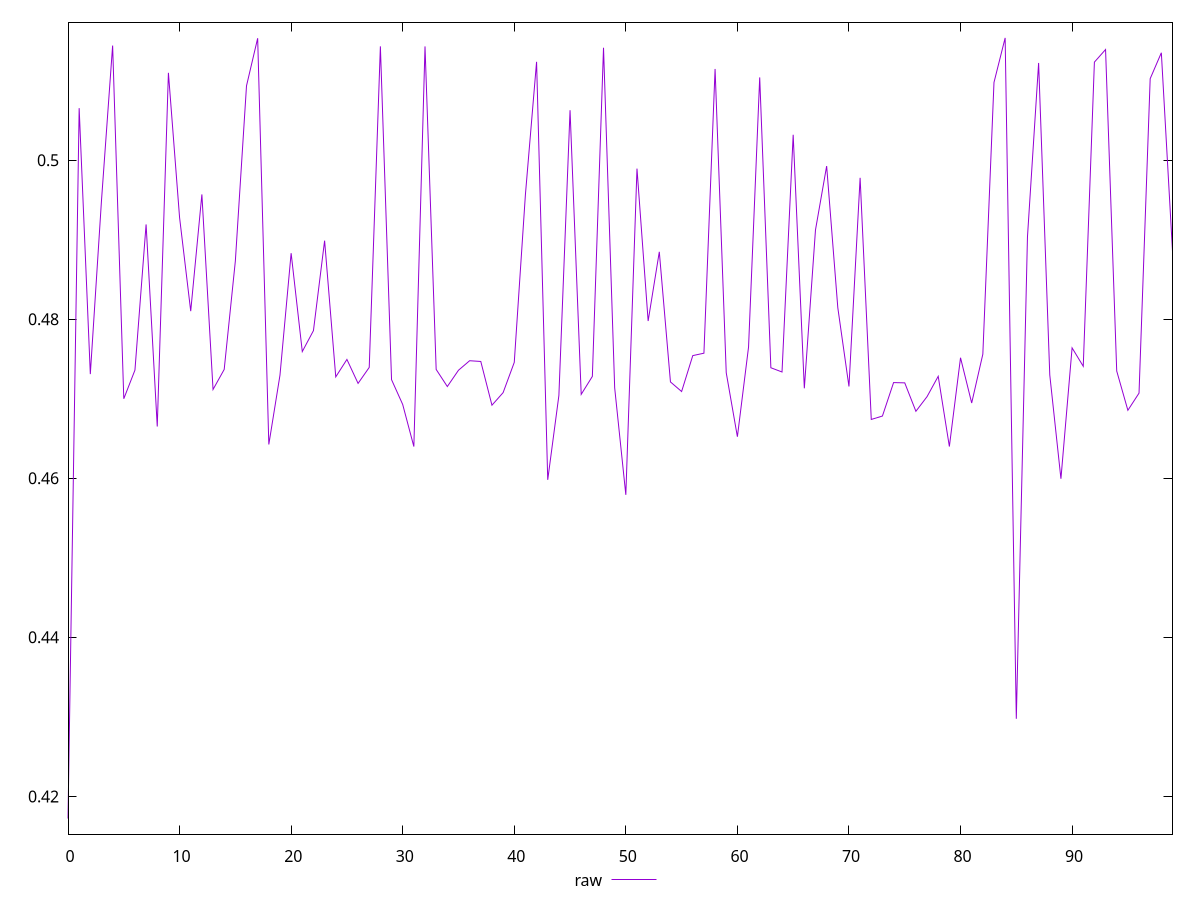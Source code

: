 reset

$raw <<EOF
0 0.4172165056100327
1 0.5065467626579729
2 0.4731056607896435
3 0.494898090081688
4 0.5144215648026048
5 0.4700035917148702
6 0.4736056676102053
7 0.4919281889882609
8 0.4665164286994319
9 0.5109939003413928
10 0.49279992919642696
11 0.48102170979003406
12 0.49570191528793445
13 0.47116989481942134
14 0.47368967944585777
15 0.48732469890417257
16 0.5093570160462529
17 0.5153400397500846
18 0.46425508363483303
19 0.4729738607123712
20 0.48831138719621103
21 0.47593732855423604
22 0.47857247929330193
23 0.48988815879371506
24 0.4727547060139785
25 0.4749485577708083
26 0.47193623553713676
27 0.473945895996369
28 0.5143197999211139
29 0.47240632524214393
30 0.4692845820479484
31 0.4639910730349472
32 0.5143167148041409
33 0.4736929403147554
34 0.4715408284090092
35 0.47358993944065425
36 0.47478732796950174
37 0.47469312492212656
38 0.46919357616322344
39 0.4707737993702632
40 0.47457934965794285
41 0.4956804338379166
42 0.512377175622931
43 0.45980921925374807
44 0.4704227191194527
45 0.5062901198910332
46 0.47055546986596214
47 0.47281543319273134
48 0.5141457052680384
49 0.47137619097664774
50 0.4579236913114101
51 0.498942138969541
52 0.4797808830718511
53 0.4884827889473838
54 0.47212174211906466
55 0.47091344119458817
56 0.4754308346306931
57 0.47573391332705706
58 0.5114782559277787
59 0.47327565439114827
60 0.46522683053671243
61 0.47650765526258676
62 0.5104149802858906
63 0.4739038743317071
64 0.4733700267571919
65 0.5032012119607139
66 0.47131504058669543
67 0.4912328079924101
68 0.4992679573046443
69 0.4814577360552929
70 0.47155041853358015
71 0.49779015024807
72 0.4674025704744402
73 0.467831661998413
74 0.4720378330393191
75 0.4720039675768518
76 0.4684279820306782
77 0.47027166535559545
78 0.47282900451881255
79 0.46399820064757014
80 0.47516175024282714
81 0.469470219288074
82 0.47561145364884533
83 0.5097868488002595
84 0.515383004754315
85 0.4297545374378433
86 0.4903452393747855
87 0.5122306107675242
88 0.47299703701821294
89 0.45994169181190725
90 0.4764022031240631
91 0.47408656290131307
92 0.5123384783369402
93 0.513920842614151
94 0.4734918735858319
95 0.46855342033394753
96 0.47071229827283106
97 0.5102556017232477
98 0.5135154334996269
99 0.4885622969867349
EOF

set key outside below
set xrange [0:99]
set yrange [0.4152531756271471:0.5173463347372006]
set trange [0.4152531756271471:0.5173463347372006]
set terminal svg size 640, 490 enhanced background rgb 'white'
set output "report_00007_2020-12-11T15:55:29.892Z/meta/score/samples/pages/raw/values.svg"

plot $raw title "raw" with line

reset
